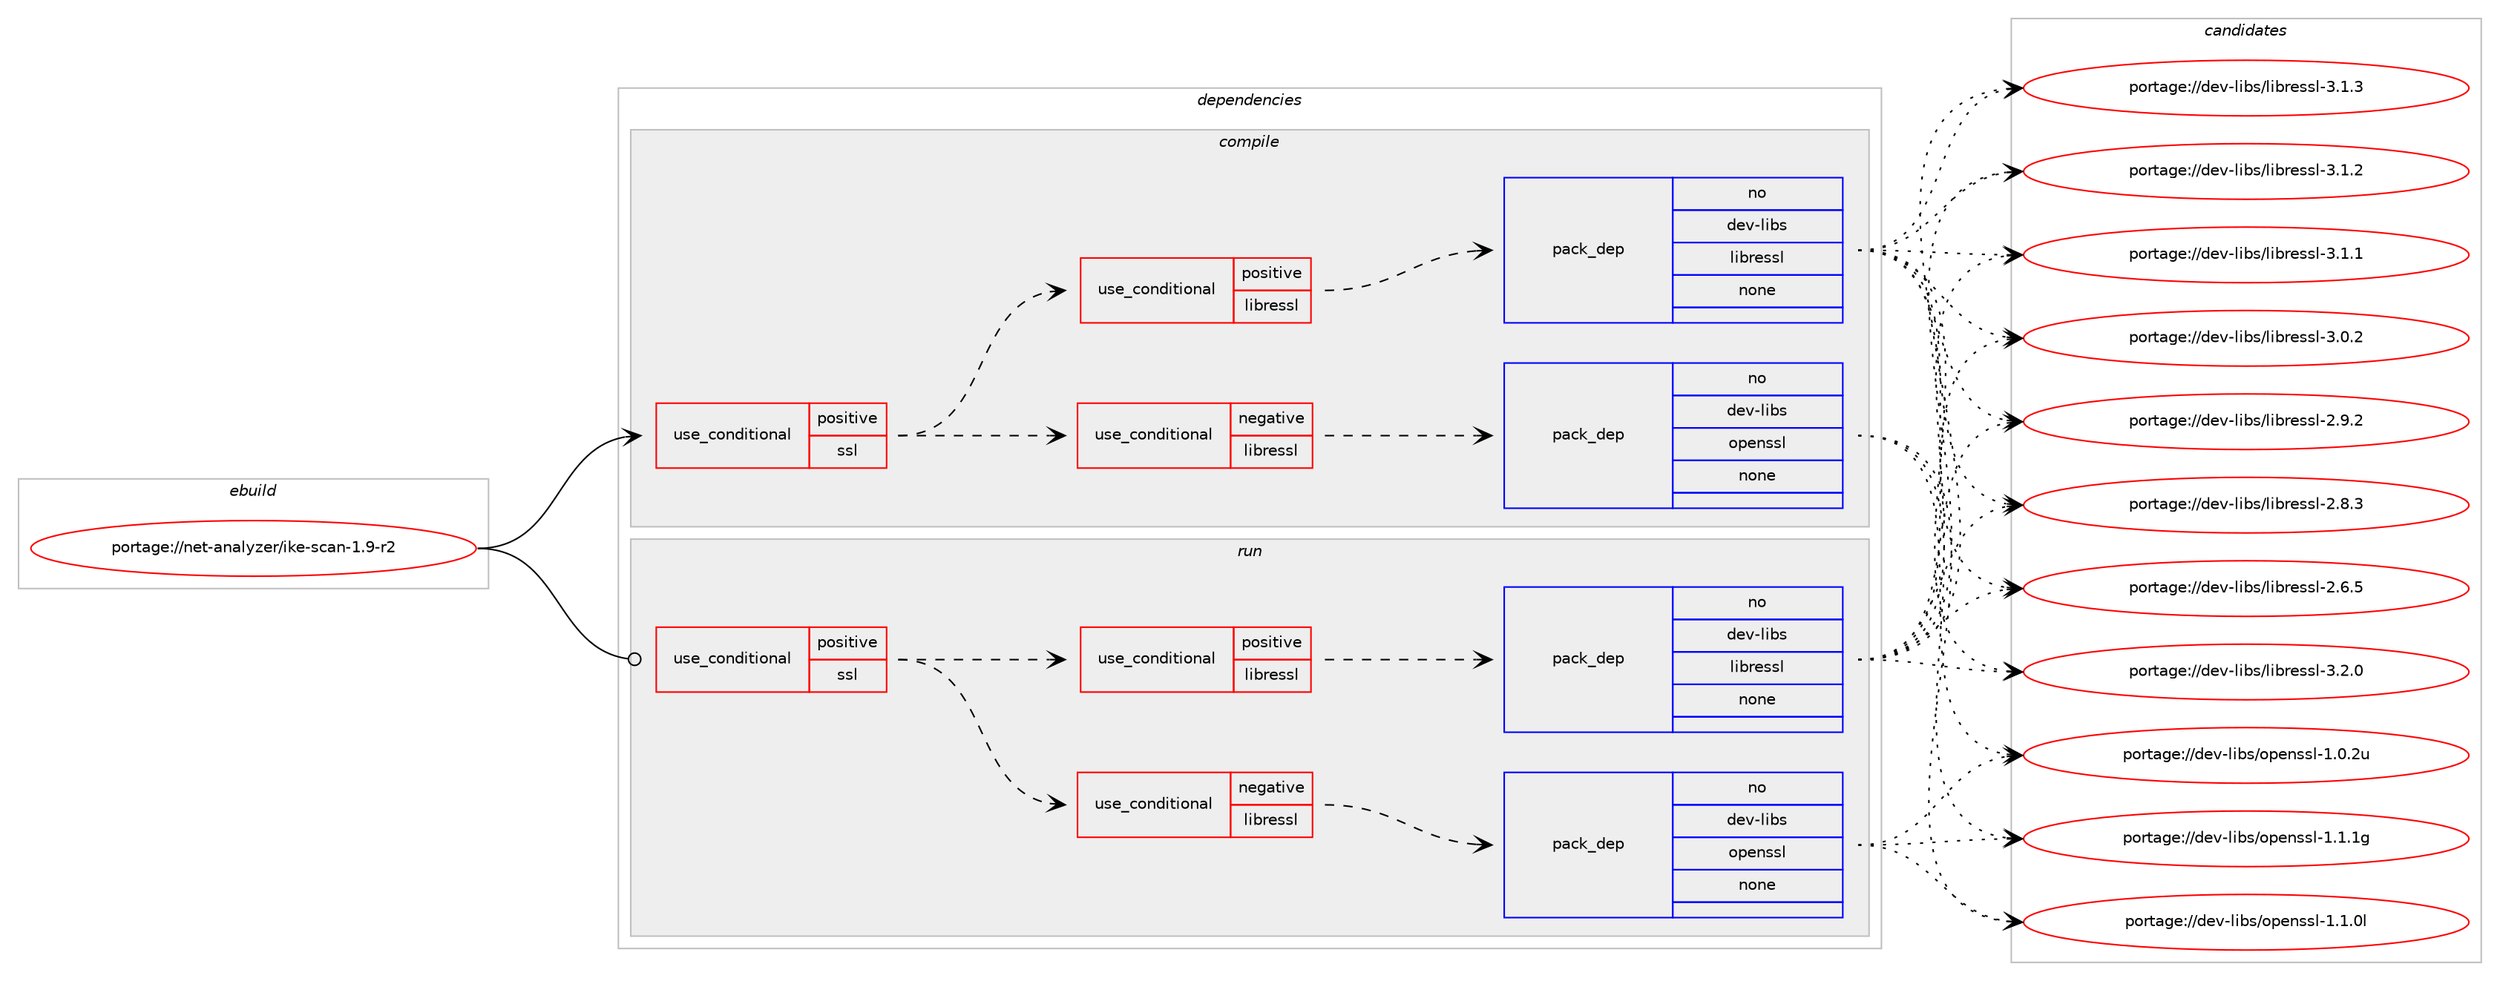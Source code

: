 digraph prolog {

# *************
# Graph options
# *************

newrank=true;
concentrate=true;
compound=true;
graph [rankdir=LR,fontname=Helvetica,fontsize=10,ranksep=1.5];#, ranksep=2.5, nodesep=0.2];
edge  [arrowhead=vee];
node  [fontname=Helvetica,fontsize=10];

# **********
# The ebuild
# **********

subgraph cluster_leftcol {
color=gray;
rank=same;
label=<<i>ebuild</i>>;
id [label="portage://net-analyzer/ike-scan-1.9-r2", color=red, width=4, href="../net-analyzer/ike-scan-1.9-r2.svg"];
}

# ****************
# The dependencies
# ****************

subgraph cluster_midcol {
color=gray;
label=<<i>dependencies</i>>;
subgraph cluster_compile {
fillcolor="#eeeeee";
style=filled;
label=<<i>compile</i>>;
subgraph cond1051 {
dependency5762 [label=<<TABLE BORDER="0" CELLBORDER="1" CELLSPACING="0" CELLPADDING="4"><TR><TD ROWSPAN="3" CELLPADDING="10">use_conditional</TD></TR><TR><TD>positive</TD></TR><TR><TD>ssl</TD></TR></TABLE>>, shape=none, color=red];
subgraph cond1052 {
dependency5763 [label=<<TABLE BORDER="0" CELLBORDER="1" CELLSPACING="0" CELLPADDING="4"><TR><TD ROWSPAN="3" CELLPADDING="10">use_conditional</TD></TR><TR><TD>negative</TD></TR><TR><TD>libressl</TD></TR></TABLE>>, shape=none, color=red];
subgraph pack4633 {
dependency5764 [label=<<TABLE BORDER="0" CELLBORDER="1" CELLSPACING="0" CELLPADDING="4" WIDTH="220"><TR><TD ROWSPAN="6" CELLPADDING="30">pack_dep</TD></TR><TR><TD WIDTH="110">no</TD></TR><TR><TD>dev-libs</TD></TR><TR><TD>openssl</TD></TR><TR><TD>none</TD></TR><TR><TD></TD></TR></TABLE>>, shape=none, color=blue];
}
dependency5763:e -> dependency5764:w [weight=20,style="dashed",arrowhead="vee"];
}
dependency5762:e -> dependency5763:w [weight=20,style="dashed",arrowhead="vee"];
subgraph cond1053 {
dependency5765 [label=<<TABLE BORDER="0" CELLBORDER="1" CELLSPACING="0" CELLPADDING="4"><TR><TD ROWSPAN="3" CELLPADDING="10">use_conditional</TD></TR><TR><TD>positive</TD></TR><TR><TD>libressl</TD></TR></TABLE>>, shape=none, color=red];
subgraph pack4634 {
dependency5766 [label=<<TABLE BORDER="0" CELLBORDER="1" CELLSPACING="0" CELLPADDING="4" WIDTH="220"><TR><TD ROWSPAN="6" CELLPADDING="30">pack_dep</TD></TR><TR><TD WIDTH="110">no</TD></TR><TR><TD>dev-libs</TD></TR><TR><TD>libressl</TD></TR><TR><TD>none</TD></TR><TR><TD></TD></TR></TABLE>>, shape=none, color=blue];
}
dependency5765:e -> dependency5766:w [weight=20,style="dashed",arrowhead="vee"];
}
dependency5762:e -> dependency5765:w [weight=20,style="dashed",arrowhead="vee"];
}
id:e -> dependency5762:w [weight=20,style="solid",arrowhead="vee"];
}
subgraph cluster_compileandrun {
fillcolor="#eeeeee";
style=filled;
label=<<i>compile and run</i>>;
}
subgraph cluster_run {
fillcolor="#eeeeee";
style=filled;
label=<<i>run</i>>;
subgraph cond1054 {
dependency5767 [label=<<TABLE BORDER="0" CELLBORDER="1" CELLSPACING="0" CELLPADDING="4"><TR><TD ROWSPAN="3" CELLPADDING="10">use_conditional</TD></TR><TR><TD>positive</TD></TR><TR><TD>ssl</TD></TR></TABLE>>, shape=none, color=red];
subgraph cond1055 {
dependency5768 [label=<<TABLE BORDER="0" CELLBORDER="1" CELLSPACING="0" CELLPADDING="4"><TR><TD ROWSPAN="3" CELLPADDING="10">use_conditional</TD></TR><TR><TD>negative</TD></TR><TR><TD>libressl</TD></TR></TABLE>>, shape=none, color=red];
subgraph pack4635 {
dependency5769 [label=<<TABLE BORDER="0" CELLBORDER="1" CELLSPACING="0" CELLPADDING="4" WIDTH="220"><TR><TD ROWSPAN="6" CELLPADDING="30">pack_dep</TD></TR><TR><TD WIDTH="110">no</TD></TR><TR><TD>dev-libs</TD></TR><TR><TD>openssl</TD></TR><TR><TD>none</TD></TR><TR><TD></TD></TR></TABLE>>, shape=none, color=blue];
}
dependency5768:e -> dependency5769:w [weight=20,style="dashed",arrowhead="vee"];
}
dependency5767:e -> dependency5768:w [weight=20,style="dashed",arrowhead="vee"];
subgraph cond1056 {
dependency5770 [label=<<TABLE BORDER="0" CELLBORDER="1" CELLSPACING="0" CELLPADDING="4"><TR><TD ROWSPAN="3" CELLPADDING="10">use_conditional</TD></TR><TR><TD>positive</TD></TR><TR><TD>libressl</TD></TR></TABLE>>, shape=none, color=red];
subgraph pack4636 {
dependency5771 [label=<<TABLE BORDER="0" CELLBORDER="1" CELLSPACING="0" CELLPADDING="4" WIDTH="220"><TR><TD ROWSPAN="6" CELLPADDING="30">pack_dep</TD></TR><TR><TD WIDTH="110">no</TD></TR><TR><TD>dev-libs</TD></TR><TR><TD>libressl</TD></TR><TR><TD>none</TD></TR><TR><TD></TD></TR></TABLE>>, shape=none, color=blue];
}
dependency5770:e -> dependency5771:w [weight=20,style="dashed",arrowhead="vee"];
}
dependency5767:e -> dependency5770:w [weight=20,style="dashed",arrowhead="vee"];
}
id:e -> dependency5767:w [weight=20,style="solid",arrowhead="odot"];
}
}

# **************
# The candidates
# **************

subgraph cluster_choices {
rank=same;
color=gray;
label=<<i>candidates</i>>;

subgraph choice4633 {
color=black;
nodesep=1;
choice100101118451081059811547111112101110115115108454946494649103 [label="portage://dev-libs/openssl-1.1.1g", color=red, width=4,href="../dev-libs/openssl-1.1.1g.svg"];
choice100101118451081059811547111112101110115115108454946494648108 [label="portage://dev-libs/openssl-1.1.0l", color=red, width=4,href="../dev-libs/openssl-1.1.0l.svg"];
choice100101118451081059811547111112101110115115108454946484650117 [label="portage://dev-libs/openssl-1.0.2u", color=red, width=4,href="../dev-libs/openssl-1.0.2u.svg"];
dependency5764:e -> choice100101118451081059811547111112101110115115108454946494649103:w [style=dotted,weight="100"];
dependency5764:e -> choice100101118451081059811547111112101110115115108454946494648108:w [style=dotted,weight="100"];
dependency5764:e -> choice100101118451081059811547111112101110115115108454946484650117:w [style=dotted,weight="100"];
}
subgraph choice4634 {
color=black;
nodesep=1;
choice10010111845108105981154710810598114101115115108455146504648 [label="portage://dev-libs/libressl-3.2.0", color=red, width=4,href="../dev-libs/libressl-3.2.0.svg"];
choice10010111845108105981154710810598114101115115108455146494651 [label="portage://dev-libs/libressl-3.1.3", color=red, width=4,href="../dev-libs/libressl-3.1.3.svg"];
choice10010111845108105981154710810598114101115115108455146494650 [label="portage://dev-libs/libressl-3.1.2", color=red, width=4,href="../dev-libs/libressl-3.1.2.svg"];
choice10010111845108105981154710810598114101115115108455146494649 [label="portage://dev-libs/libressl-3.1.1", color=red, width=4,href="../dev-libs/libressl-3.1.1.svg"];
choice10010111845108105981154710810598114101115115108455146484650 [label="portage://dev-libs/libressl-3.0.2", color=red, width=4,href="../dev-libs/libressl-3.0.2.svg"];
choice10010111845108105981154710810598114101115115108455046574650 [label="portage://dev-libs/libressl-2.9.2", color=red, width=4,href="../dev-libs/libressl-2.9.2.svg"];
choice10010111845108105981154710810598114101115115108455046564651 [label="portage://dev-libs/libressl-2.8.3", color=red, width=4,href="../dev-libs/libressl-2.8.3.svg"];
choice10010111845108105981154710810598114101115115108455046544653 [label="portage://dev-libs/libressl-2.6.5", color=red, width=4,href="../dev-libs/libressl-2.6.5.svg"];
dependency5766:e -> choice10010111845108105981154710810598114101115115108455146504648:w [style=dotted,weight="100"];
dependency5766:e -> choice10010111845108105981154710810598114101115115108455146494651:w [style=dotted,weight="100"];
dependency5766:e -> choice10010111845108105981154710810598114101115115108455146494650:w [style=dotted,weight="100"];
dependency5766:e -> choice10010111845108105981154710810598114101115115108455146494649:w [style=dotted,weight="100"];
dependency5766:e -> choice10010111845108105981154710810598114101115115108455146484650:w [style=dotted,weight="100"];
dependency5766:e -> choice10010111845108105981154710810598114101115115108455046574650:w [style=dotted,weight="100"];
dependency5766:e -> choice10010111845108105981154710810598114101115115108455046564651:w [style=dotted,weight="100"];
dependency5766:e -> choice10010111845108105981154710810598114101115115108455046544653:w [style=dotted,weight="100"];
}
subgraph choice4635 {
color=black;
nodesep=1;
choice100101118451081059811547111112101110115115108454946494649103 [label="portage://dev-libs/openssl-1.1.1g", color=red, width=4,href="../dev-libs/openssl-1.1.1g.svg"];
choice100101118451081059811547111112101110115115108454946494648108 [label="portage://dev-libs/openssl-1.1.0l", color=red, width=4,href="../dev-libs/openssl-1.1.0l.svg"];
choice100101118451081059811547111112101110115115108454946484650117 [label="portage://dev-libs/openssl-1.0.2u", color=red, width=4,href="../dev-libs/openssl-1.0.2u.svg"];
dependency5769:e -> choice100101118451081059811547111112101110115115108454946494649103:w [style=dotted,weight="100"];
dependency5769:e -> choice100101118451081059811547111112101110115115108454946494648108:w [style=dotted,weight="100"];
dependency5769:e -> choice100101118451081059811547111112101110115115108454946484650117:w [style=dotted,weight="100"];
}
subgraph choice4636 {
color=black;
nodesep=1;
choice10010111845108105981154710810598114101115115108455146504648 [label="portage://dev-libs/libressl-3.2.0", color=red, width=4,href="../dev-libs/libressl-3.2.0.svg"];
choice10010111845108105981154710810598114101115115108455146494651 [label="portage://dev-libs/libressl-3.1.3", color=red, width=4,href="../dev-libs/libressl-3.1.3.svg"];
choice10010111845108105981154710810598114101115115108455146494650 [label="portage://dev-libs/libressl-3.1.2", color=red, width=4,href="../dev-libs/libressl-3.1.2.svg"];
choice10010111845108105981154710810598114101115115108455146494649 [label="portage://dev-libs/libressl-3.1.1", color=red, width=4,href="../dev-libs/libressl-3.1.1.svg"];
choice10010111845108105981154710810598114101115115108455146484650 [label="portage://dev-libs/libressl-3.0.2", color=red, width=4,href="../dev-libs/libressl-3.0.2.svg"];
choice10010111845108105981154710810598114101115115108455046574650 [label="portage://dev-libs/libressl-2.9.2", color=red, width=4,href="../dev-libs/libressl-2.9.2.svg"];
choice10010111845108105981154710810598114101115115108455046564651 [label="portage://dev-libs/libressl-2.8.3", color=red, width=4,href="../dev-libs/libressl-2.8.3.svg"];
choice10010111845108105981154710810598114101115115108455046544653 [label="portage://dev-libs/libressl-2.6.5", color=red, width=4,href="../dev-libs/libressl-2.6.5.svg"];
dependency5771:e -> choice10010111845108105981154710810598114101115115108455146504648:w [style=dotted,weight="100"];
dependency5771:e -> choice10010111845108105981154710810598114101115115108455146494651:w [style=dotted,weight="100"];
dependency5771:e -> choice10010111845108105981154710810598114101115115108455146494650:w [style=dotted,weight="100"];
dependency5771:e -> choice10010111845108105981154710810598114101115115108455146494649:w [style=dotted,weight="100"];
dependency5771:e -> choice10010111845108105981154710810598114101115115108455146484650:w [style=dotted,weight="100"];
dependency5771:e -> choice10010111845108105981154710810598114101115115108455046574650:w [style=dotted,weight="100"];
dependency5771:e -> choice10010111845108105981154710810598114101115115108455046564651:w [style=dotted,weight="100"];
dependency5771:e -> choice10010111845108105981154710810598114101115115108455046544653:w [style=dotted,weight="100"];
}
}

}
